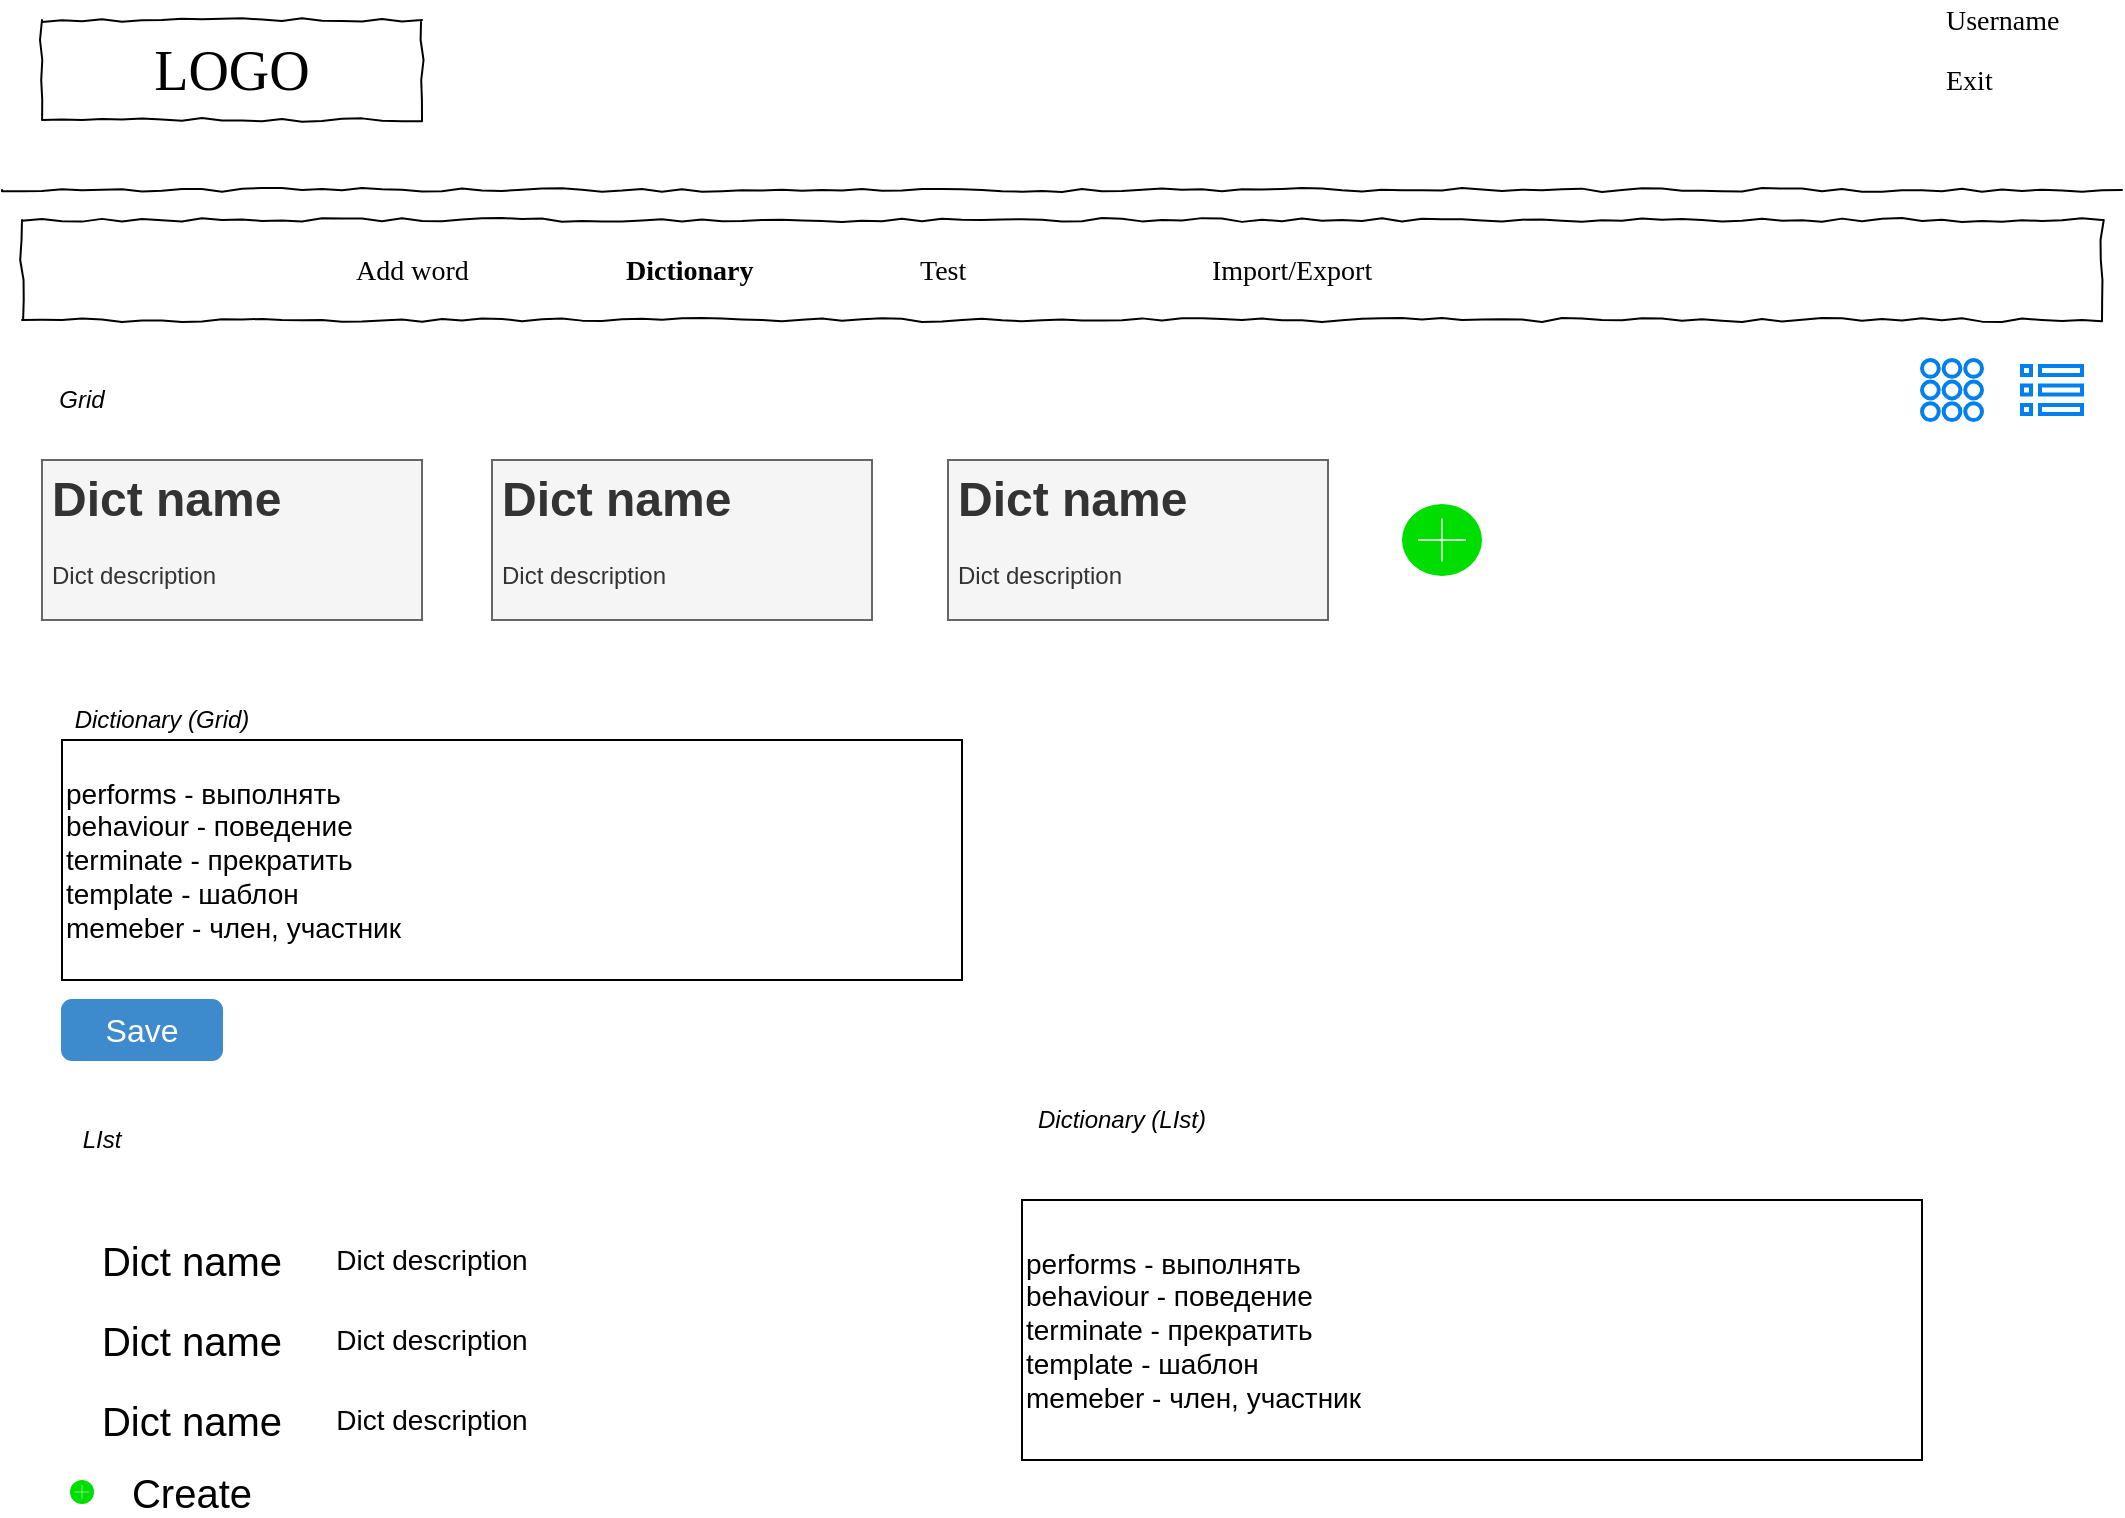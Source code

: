 <mxfile version="12.8.4" type="device"><diagram name="Page-1" id="03018318-947c-dd8e-b7a3-06fadd420f32"><mxGraphModel dx="1024" dy="575" grid="1" gridSize="10" guides="1" tooltips="1" connect="1" arrows="1" fold="1" page="1" pageScale="1" pageWidth="1100" pageHeight="850" background="#ffffff" math="0" shadow="0"><root><mxCell id="0"/><mxCell id="1" parent="0"/><mxCell id="677b7b8949515195-2" value="LOGO" style="whiteSpace=wrap;html=1;rounded=0;shadow=0;labelBackgroundColor=none;strokeWidth=1;fontFamily=Verdana;fontSize=28;align=center;comic=1;" parent="1" vertex="1"><mxGeometry x="40" y="60" width="190" height="50" as="geometry"/></mxCell><mxCell id="677b7b8949515195-6" value="Username" style="text;html=1;points=[];align=left;verticalAlign=top;spacingTop=-4;fontSize=14;fontFamily=Verdana" parent="1" vertex="1"><mxGeometry x="990" y="50" width="60" height="20" as="geometry"/></mxCell><mxCell id="677b7b8949515195-9" value="" style="line;strokeWidth=1;html=1;rounded=0;shadow=0;labelBackgroundColor=none;fillColor=none;fontFamily=Verdana;fontSize=14;fontColor=#000000;align=center;comic=1;" parent="1" vertex="1"><mxGeometry x="20" y="140" width="1060" height="10" as="geometry"/></mxCell><mxCell id="677b7b8949515195-10" value="" style="whiteSpace=wrap;html=1;rounded=0;shadow=0;labelBackgroundColor=none;strokeWidth=1;fillColor=none;fontFamily=Verdana;fontSize=12;align=center;comic=1;" parent="1" vertex="1"><mxGeometry x="30" y="160" width="1040" height="50" as="geometry"/></mxCell><mxCell id="677b7b8949515195-11" value="Dictionary" style="text;html=1;points=[];align=left;verticalAlign=top;spacingTop=-4;fontSize=14;fontFamily=Verdana;fontStyle=1" parent="1" vertex="1"><mxGeometry x="330" y="175" width="60" height="20" as="geometry"/></mxCell><mxCell id="677b7b8949515195-12" value="Test" style="text;html=1;points=[];align=left;verticalAlign=top;spacingTop=-4;fontSize=14;fontFamily=Verdana" parent="1" vertex="1"><mxGeometry x="477" y="175" width="60" height="20" as="geometry"/></mxCell><mxCell id="677b7b8949515195-13" value="Import/Export" style="text;html=1;points=[];align=left;verticalAlign=top;spacingTop=-4;fontSize=14;fontFamily=Verdana" parent="1" vertex="1"><mxGeometry x="623" y="175" width="60" height="20" as="geometry"/></mxCell><mxCell id="U719B7hPAPisSjNbhedT-12" value="Exit" style="text;html=1;points=[];align=left;verticalAlign=top;spacingTop=-4;fontSize=14;fontFamily=Verdana" parent="1" vertex="1"><mxGeometry x="990" y="80" width="60" height="20" as="geometry"/></mxCell><mxCell id="U719B7hPAPisSjNbhedT-15" value="Add word" style="text;html=1;points=[];align=left;verticalAlign=top;spacingTop=-4;fontSize=14;fontFamily=Verdana;fontStyle=0" parent="1" vertex="1"><mxGeometry x="195" y="175" width="60" height="20" as="geometry"/></mxCell><mxCell id="7wY4WYfZFOmom0yORQvc-1" value="" style="html=1;verticalLabelPosition=bottom;align=center;labelBackgroundColor=#ffffff;verticalAlign=top;strokeWidth=2;strokeColor=#0080F0;shadow=0;dashed=0;shape=mxgraph.ios7.icons.keypad;" parent="1" vertex="1"><mxGeometry x="980" y="230" width="30" height="30" as="geometry"/></mxCell><mxCell id="7wY4WYfZFOmom0yORQvc-3" value="" style="html=1;verticalLabelPosition=bottom;align=center;labelBackgroundColor=#ffffff;verticalAlign=top;strokeWidth=2;strokeColor=#0080F0;shadow=0;dashed=0;shape=mxgraph.ios7.icons.preferences;pointerEvents=1" parent="1" vertex="1"><mxGeometry x="1030" y="233" width="30" height="24" as="geometry"/></mxCell><mxCell id="7wY4WYfZFOmom0yORQvc-4" value="Grid" style="text;html=1;strokeColor=none;fillColor=none;align=center;verticalAlign=middle;whiteSpace=wrap;rounded=0;fontStyle=2" parent="1" vertex="1"><mxGeometry x="40" y="240" width="40" height="20" as="geometry"/></mxCell><mxCell id="7wY4WYfZFOmom0yORQvc-6" value="&lt;h1&gt;Dict name&lt;/h1&gt;&lt;p&gt;Dict description&lt;/p&gt;" style="text;html=1;spacing=5;spacingTop=-20;whiteSpace=wrap;overflow=hidden;rounded=0;fillColor=#f5f5f5;strokeColor=#666666;fontColor=#333333;" parent="1" vertex="1"><mxGeometry x="40" y="280" width="190" height="80" as="geometry"/></mxCell><mxCell id="7wY4WYfZFOmom0yORQvc-7" value="&lt;h1&gt;Dict name&lt;/h1&gt;&lt;p&gt;Dict description&lt;/p&gt;" style="text;html=1;spacing=5;spacingTop=-20;whiteSpace=wrap;overflow=hidden;rounded=0;fillColor=#f5f5f5;strokeColor=#666666;fontColor=#333333;" parent="1" vertex="1"><mxGeometry x="265" y="280" width="190" height="80" as="geometry"/></mxCell><mxCell id="7wY4WYfZFOmom0yORQvc-8" value="&lt;h1&gt;Dict name&lt;/h1&gt;&lt;p&gt;Dict description&lt;/p&gt;" style="text;html=1;spacing=5;spacingTop=-20;whiteSpace=wrap;overflow=hidden;rounded=0;fillColor=#f5f5f5;strokeColor=#666666;fontColor=#333333;" parent="1" vertex="1"><mxGeometry x="493" y="280" width="190" height="80" as="geometry"/></mxCell><mxCell id="7wY4WYfZFOmom0yORQvc-9" value="LIst" style="text;html=1;strokeColor=none;fillColor=none;align=center;verticalAlign=middle;whiteSpace=wrap;rounded=0;fontStyle=2" parent="1" vertex="1"><mxGeometry x="50" y="610" width="40" height="20" as="geometry"/></mxCell><mxCell id="7wY4WYfZFOmom0yORQvc-10" value="Dict name" style="text;html=1;strokeColor=none;fillColor=none;align=center;verticalAlign=middle;whiteSpace=wrap;rounded=0;fontSize=20;" parent="1" vertex="1"><mxGeometry x="60" y="670" width="110" height="20" as="geometry"/></mxCell><mxCell id="7wY4WYfZFOmom0yORQvc-11" value="Dict description" style="text;html=1;strokeColor=none;fillColor=none;align=center;verticalAlign=middle;whiteSpace=wrap;rounded=0;fontSize=14;" parent="1" vertex="1"><mxGeometry x="180" y="670" width="110" height="20" as="geometry"/></mxCell><mxCell id="7wY4WYfZFOmom0yORQvc-16" value="Dict name" style="text;html=1;strokeColor=none;fillColor=none;align=center;verticalAlign=middle;whiteSpace=wrap;rounded=0;fontSize=20;" parent="1" vertex="1"><mxGeometry x="60" y="710" width="110" height="20" as="geometry"/></mxCell><mxCell id="7wY4WYfZFOmom0yORQvc-17" value="Dict description" style="text;html=1;strokeColor=none;fillColor=none;align=center;verticalAlign=middle;whiteSpace=wrap;rounded=0;fontSize=14;" parent="1" vertex="1"><mxGeometry x="180" y="710" width="110" height="20" as="geometry"/></mxCell><mxCell id="7wY4WYfZFOmom0yORQvc-18" value="Dict name" style="text;html=1;strokeColor=none;fillColor=none;align=center;verticalAlign=middle;whiteSpace=wrap;rounded=0;fontSize=20;" parent="1" vertex="1"><mxGeometry x="60" y="750" width="110" height="20" as="geometry"/></mxCell><mxCell id="7wY4WYfZFOmom0yORQvc-19" value="Dict description" style="text;html=1;strokeColor=none;fillColor=none;align=center;verticalAlign=middle;whiteSpace=wrap;rounded=0;fontSize=14;" parent="1" vertex="1"><mxGeometry x="180" y="750" width="110" height="20" as="geometry"/></mxCell><mxCell id="7wY4WYfZFOmom0yORQvc-20" value="Dictionary (Grid)" style="text;html=1;strokeColor=none;fillColor=none;align=center;verticalAlign=middle;whiteSpace=wrap;rounded=0;fontStyle=2" parent="1" vertex="1"><mxGeometry x="30" y="400" width="140" height="20" as="geometry"/></mxCell><mxCell id="7wY4WYfZFOmom0yORQvc-21" value="&lt;div&gt;performs - выполнять&lt;/div&gt;&lt;div&gt;behaviour - поведение&lt;/div&gt;&lt;div&gt;terminate - прекратить&lt;/div&gt;&lt;div&gt;template - шаблон&lt;/div&gt;&lt;div style=&quot;&quot;&gt;memeber - член, участник&lt;/div&gt;" style="text;html=1;align=left;verticalAlign=middle;whiteSpace=wrap;rounded=0;fontSize=14;strokeColor=#000000;" parent="1" vertex="1"><mxGeometry x="50" y="420" width="450" height="120" as="geometry"/></mxCell><mxCell id="7wY4WYfZFOmom0yORQvc-22" value="Dictionary (LIst)" style="text;html=1;strokeColor=none;fillColor=none;align=center;verticalAlign=middle;whiteSpace=wrap;rounded=0;fontStyle=2" parent="1" vertex="1"><mxGeometry x="520" y="600" width="120" height="20" as="geometry"/></mxCell><mxCell id="7wY4WYfZFOmom0yORQvc-23" value="&lt;div&gt;performs - выполнять&lt;/div&gt;&lt;div&gt;behaviour - поведение&lt;/div&gt;&lt;div&gt;terminate - прекратить&lt;/div&gt;&lt;div&gt;template - шаблон&lt;/div&gt;&lt;div style=&quot;&quot;&gt;memeber - член, участник&lt;/div&gt;" style="text;html=1;strokeColor=#000000;fillColor=none;align=left;verticalAlign=middle;whiteSpace=wrap;rounded=0;fontSize=14;" parent="1" vertex="1"><mxGeometry x="530" y="650" width="450" height="130" as="geometry"/></mxCell><mxCell id="7wY4WYfZFOmom0yORQvc-24" value="" style="html=1;verticalLabelPosition=bottom;labelBackgroundColor=#ffffff;verticalAlign=top;shadow=0;dashed=0;strokeWidth=2;shape=mxgraph.ios7.misc.add;fillColor=#00dd00;strokeColor=#ffffff;fontSize=14;align=left;" parent="1" vertex="1"><mxGeometry x="720" y="302" width="40" height="36" as="geometry"/></mxCell><mxCell id="7wY4WYfZFOmom0yORQvc-25" value="" style="html=1;verticalLabelPosition=bottom;labelBackgroundColor=#ffffff;verticalAlign=top;shadow=0;dashed=0;strokeWidth=2;shape=mxgraph.ios7.misc.add;fillColor=#00dd00;strokeColor=#ffffff;fontSize=14;align=left;" parent="1" vertex="1"><mxGeometry x="54" y="790" width="12" height="12" as="geometry"/></mxCell><mxCell id="7wY4WYfZFOmom0yORQvc-26" value="Create" style="text;html=1;strokeColor=none;fillColor=none;align=center;verticalAlign=middle;whiteSpace=wrap;rounded=0;fontSize=20;" parent="1" vertex="1"><mxGeometry x="60" y="786" width="110" height="20" as="geometry"/></mxCell><mxCell id="7wY4WYfZFOmom0yORQvc-28" value="Save" style="html=1;shadow=0;dashed=0;shape=mxgraph.bootstrap.rrect;rSize=5;fillColor=#3D8BCD;align=center;strokeColor=#3D8BCD;fontColor=#ffffff;fontSize=16;whiteSpace=wrap;" parent="1" vertex="1"><mxGeometry x="50" y="550" width="80" height="30" as="geometry"/></mxCell></root></mxGraphModel></diagram></mxfile>